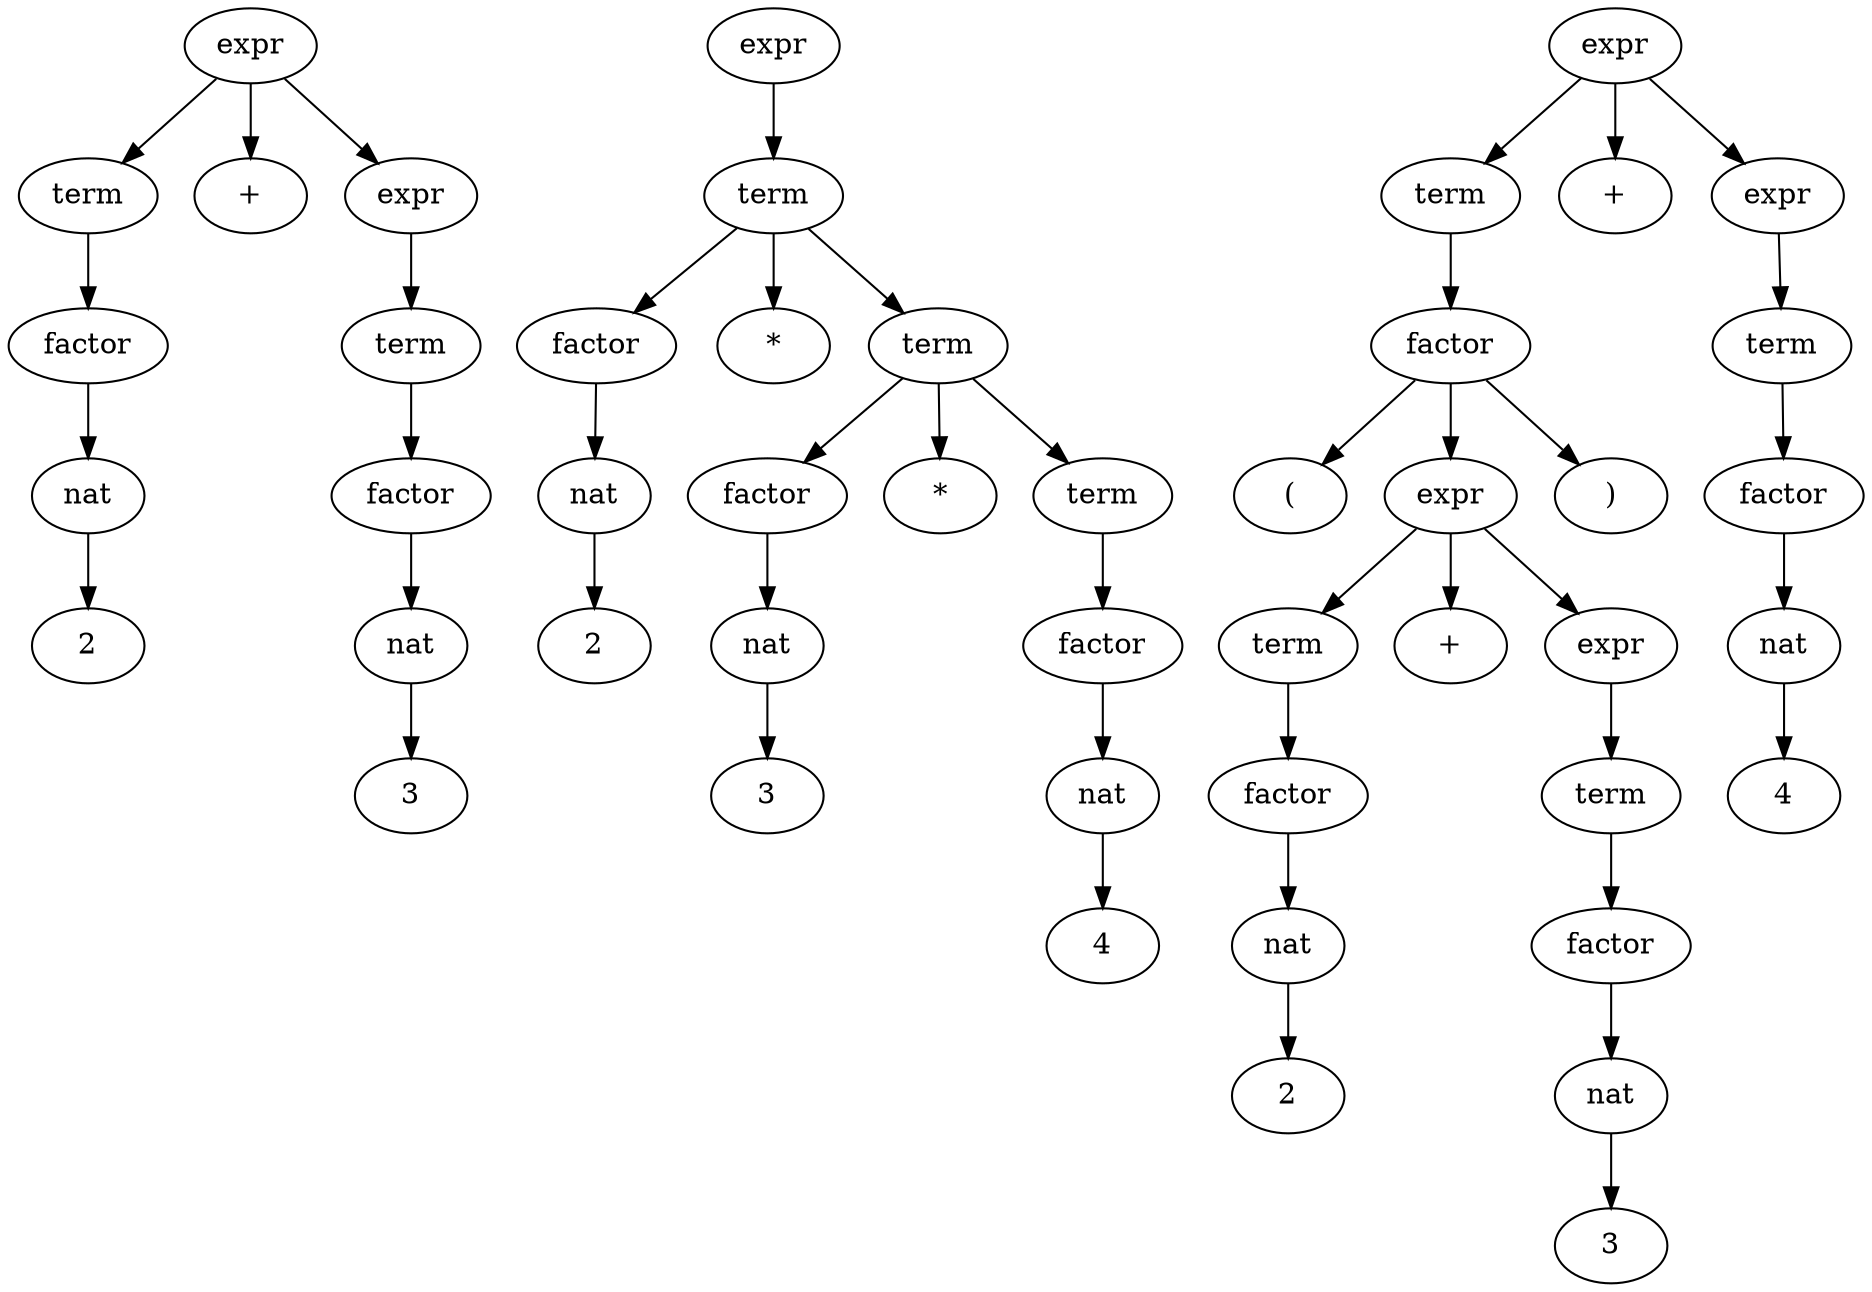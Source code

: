 strict digraph G {

    expr1 -> {term1 plus1 expr2}
    term1 -> factor1 -> nat1 -> two1
    expr2 -> term2 -> factor2 -> nat2 -> three1

    expr3 -> term3 -> {factor3 times1 term4}
    factor3 -> nat3 -> two2
    term4 -> {factor4 times2 term5}
    factor4 -> nat4 -> three2
    term5 -> factor5 -> nat5 -> four1

    expr4 -> {term6 plus2 expr5}
    term6 -> factor6 -> {lbrackets expr6 rbrackets}
    expr6 -> {term7 plus3 expr7}
    term7 -> factor7 -> nat6 -> two3
    expr7 -> term8 -> factor8 -> nat7 -> three3
    expr5 -> term9 -> factor9 -> nat8 -> four2

    expr1 [label="expr"]
    expr2 [label="expr"]
    expr3 [label="expr"]
    expr4 [label="expr"]
    expr5 [label="expr"]
    expr6 [label="expr"]
    expr7 [label="expr"]

    term1 [label="term"]
    term2 [label="term"]
    term3 [label="term"]
    term4 [label="term"]
    term5 [label="term"]
    term6 [label="term"]
    term7 [label="term"]
    term8 [label="term"]
    term9 [label="term"]

    factor1 [label="factor"]
    factor2 [label="factor"]
    factor3 [label="factor"]
    factor4 [label="factor"]
    factor5 [label="factor"]
    factor6 [label="factor"]
    factor7 [label="factor"]
    factor8 [label="factor"]
    factor9 [label="factor"]

    nat1 [label="nat"]
    nat2 [label="nat"]
    nat3 [label="nat"]
    nat4 [label="nat"]
    nat5 [label="nat"]
    nat6 [label="nat"]
    nat7 [label="nat"]
    nat8 [label="nat"]

    two1 [label="2"]
    two2 [label="2"]
    two3 [label="2"]
    three1 [label="3"]
    three2 [label="3"]
    three3 [label="3"]
    four1 [label="4"]
    four2 [label="4"]

    plus1 [label="+"]
    plus2 [label="+"]
    plus3 [label="+"]
    times1 [label="*"]
    times2 [label="*"]
    lbrackets [label="("]
    rbrackets [label=")"]
}


